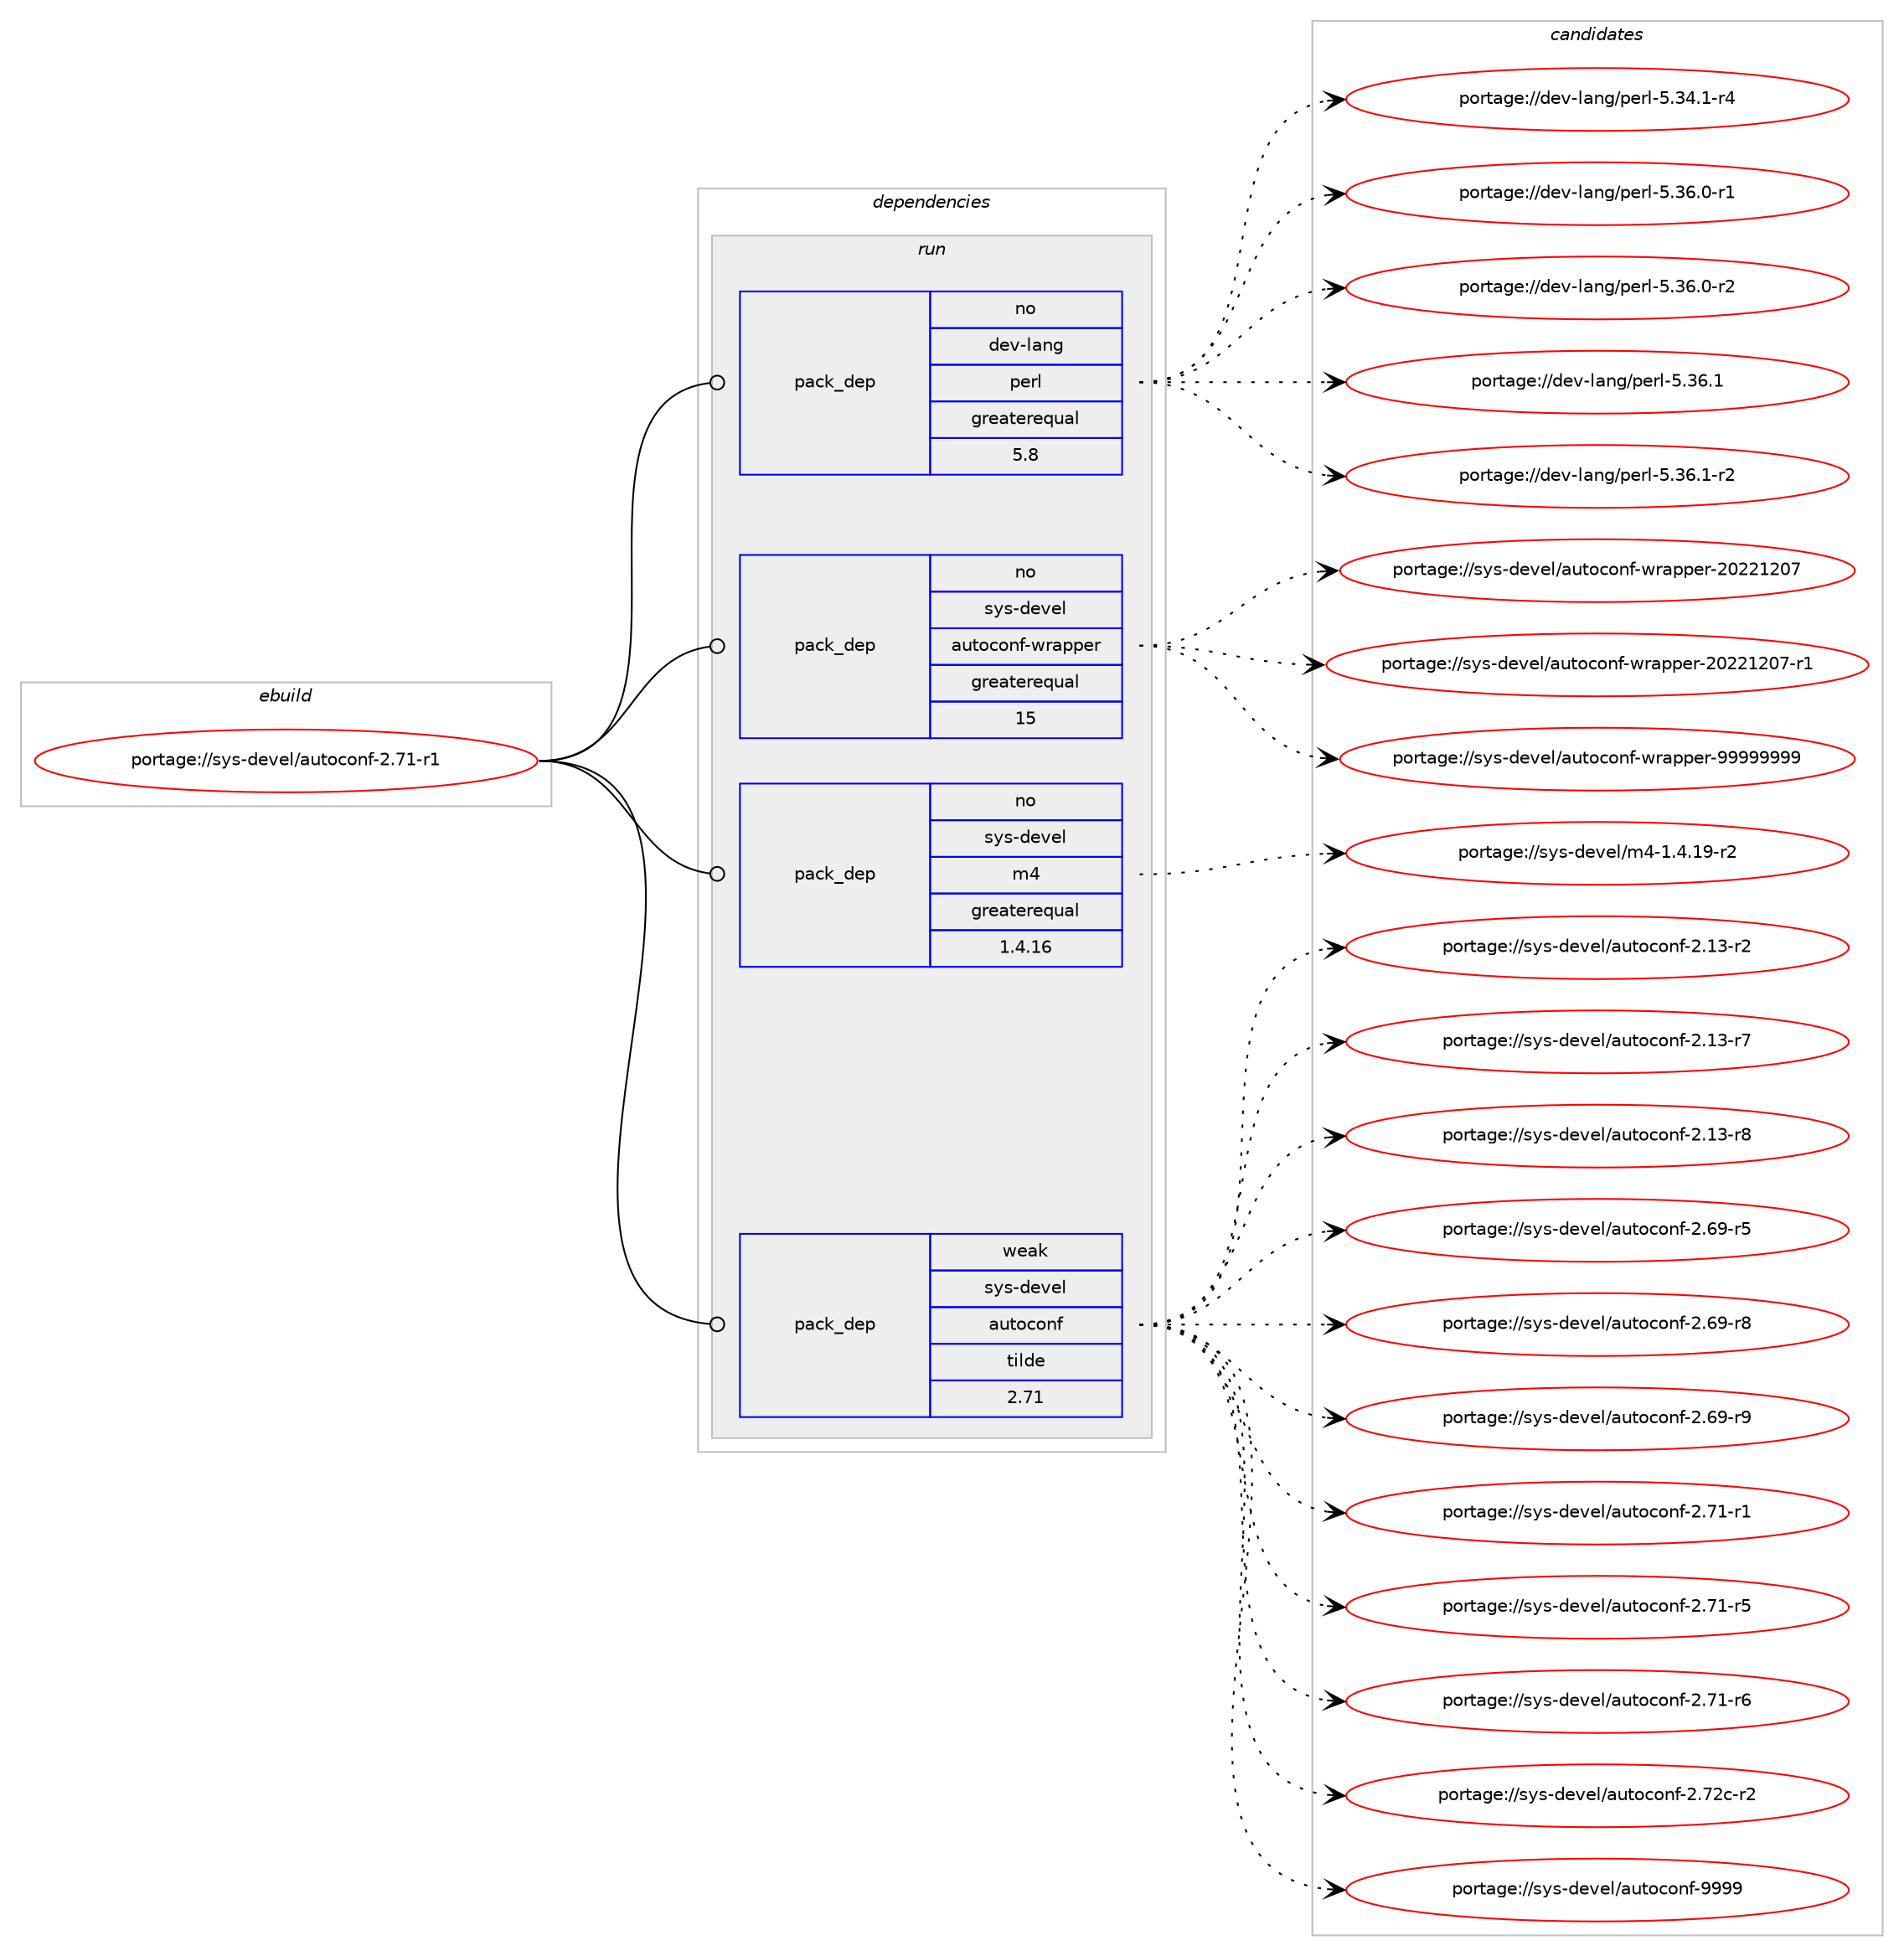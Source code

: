 digraph prolog {

# *************
# Graph options
# *************

newrank=true;
concentrate=true;
compound=true;
graph [rankdir=LR,fontname=Helvetica,fontsize=10,ranksep=1.5];#, ranksep=2.5, nodesep=0.2];
edge  [arrowhead=vee];
node  [fontname=Helvetica,fontsize=10];

# **********
# The ebuild
# **********

subgraph cluster_leftcol {
color=gray;
rank=same;
label=<<i>ebuild</i>>;
id [label="portage://sys-devel/autoconf-2.71-r1", color=red, width=4, href="../sys-devel/autoconf-2.71-r1.svg"];
}

# ****************
# The dependencies
# ****************

subgraph cluster_midcol {
color=gray;
label=<<i>dependencies</i>>;
subgraph cluster_compile {
fillcolor="#eeeeee";
style=filled;
label=<<i>compile</i>>;
}
subgraph cluster_compileandrun {
fillcolor="#eeeeee";
style=filled;
label=<<i>compile and run</i>>;
}
subgraph cluster_run {
fillcolor="#eeeeee";
style=filled;
label=<<i>run</i>>;
subgraph pack397 {
dependency1109 [label=<<TABLE BORDER="0" CELLBORDER="1" CELLSPACING="0" CELLPADDING="4" WIDTH="220"><TR><TD ROWSPAN="6" CELLPADDING="30">pack_dep</TD></TR><TR><TD WIDTH="110">no</TD></TR><TR><TD>dev-lang</TD></TR><TR><TD>perl</TD></TR><TR><TD>greaterequal</TD></TR><TR><TD>5.8</TD></TR></TABLE>>, shape=none, color=blue];
}
id:e -> dependency1109:w [weight=20,style="solid",arrowhead="odot"];
subgraph pack398 {
dependency1110 [label=<<TABLE BORDER="0" CELLBORDER="1" CELLSPACING="0" CELLPADDING="4" WIDTH="220"><TR><TD ROWSPAN="6" CELLPADDING="30">pack_dep</TD></TR><TR><TD WIDTH="110">no</TD></TR><TR><TD>sys-devel</TD></TR><TR><TD>autoconf-wrapper</TD></TR><TR><TD>greaterequal</TD></TR><TR><TD>15</TD></TR></TABLE>>, shape=none, color=blue];
}
id:e -> dependency1110:w [weight=20,style="solid",arrowhead="odot"];
# *** BEGIN UNKNOWN DEPENDENCY TYPE (TODO) ***
# id -> package_dependency(portage://sys-devel/autoconf-2.71-r1,run,no,sys-devel,gnuconfig,none,[,,],[],[])
# *** END UNKNOWN DEPENDENCY TYPE (TODO) ***

subgraph pack399 {
dependency1111 [label=<<TABLE BORDER="0" CELLBORDER="1" CELLSPACING="0" CELLPADDING="4" WIDTH="220"><TR><TD ROWSPAN="6" CELLPADDING="30">pack_dep</TD></TR><TR><TD WIDTH="110">no</TD></TR><TR><TD>sys-devel</TD></TR><TR><TD>m4</TD></TR><TR><TD>greaterequal</TD></TR><TR><TD>1.4.16</TD></TR></TABLE>>, shape=none, color=blue];
}
id:e -> dependency1111:w [weight=20,style="solid",arrowhead="odot"];
subgraph pack400 {
dependency1112 [label=<<TABLE BORDER="0" CELLBORDER="1" CELLSPACING="0" CELLPADDING="4" WIDTH="220"><TR><TD ROWSPAN="6" CELLPADDING="30">pack_dep</TD></TR><TR><TD WIDTH="110">weak</TD></TR><TR><TD>sys-devel</TD></TR><TR><TD>autoconf</TD></TR><TR><TD>tilde</TD></TR><TR><TD>2.71</TD></TR></TABLE>>, shape=none, color=blue];
}
id:e -> dependency1112:w [weight=20,style="solid",arrowhead="odot"];
}
}

# **************
# The candidates
# **************

subgraph cluster_choices {
rank=same;
color=gray;
label=<<i>candidates</i>>;

subgraph choice397 {
color=black;
nodesep=1;
choice100101118451089711010347112101114108455346515246494511452 [label="portage://dev-lang/perl-5.34.1-r4", color=red, width=4,href="../dev-lang/perl-5.34.1-r4.svg"];
choice100101118451089711010347112101114108455346515446484511449 [label="portage://dev-lang/perl-5.36.0-r1", color=red, width=4,href="../dev-lang/perl-5.36.0-r1.svg"];
choice100101118451089711010347112101114108455346515446484511450 [label="portage://dev-lang/perl-5.36.0-r2", color=red, width=4,href="../dev-lang/perl-5.36.0-r2.svg"];
choice10010111845108971101034711210111410845534651544649 [label="portage://dev-lang/perl-5.36.1", color=red, width=4,href="../dev-lang/perl-5.36.1.svg"];
choice100101118451089711010347112101114108455346515446494511450 [label="portage://dev-lang/perl-5.36.1-r2", color=red, width=4,href="../dev-lang/perl-5.36.1-r2.svg"];
dependency1109:e -> choice100101118451089711010347112101114108455346515246494511452:w [style=dotted,weight="100"];
dependency1109:e -> choice100101118451089711010347112101114108455346515446484511449:w [style=dotted,weight="100"];
dependency1109:e -> choice100101118451089711010347112101114108455346515446484511450:w [style=dotted,weight="100"];
dependency1109:e -> choice10010111845108971101034711210111410845534651544649:w [style=dotted,weight="100"];
dependency1109:e -> choice100101118451089711010347112101114108455346515446494511450:w [style=dotted,weight="100"];
}
subgraph choice398 {
color=black;
nodesep=1;
choice115121115451001011181011084797117116111991111101024511911497112112101114455048505049504855 [label="portage://sys-devel/autoconf-wrapper-20221207", color=red, width=4,href="../sys-devel/autoconf-wrapper-20221207.svg"];
choice1151211154510010111810110847971171161119911111010245119114971121121011144550485050495048554511449 [label="portage://sys-devel/autoconf-wrapper-20221207-r1", color=red, width=4,href="../sys-devel/autoconf-wrapper-20221207-r1.svg"];
choice115121115451001011181011084797117116111991111101024511911497112112101114455757575757575757 [label="portage://sys-devel/autoconf-wrapper-99999999", color=red, width=4,href="../sys-devel/autoconf-wrapper-99999999.svg"];
dependency1110:e -> choice115121115451001011181011084797117116111991111101024511911497112112101114455048505049504855:w [style=dotted,weight="100"];
dependency1110:e -> choice1151211154510010111810110847971171161119911111010245119114971121121011144550485050495048554511449:w [style=dotted,weight="100"];
dependency1110:e -> choice115121115451001011181011084797117116111991111101024511911497112112101114455757575757575757:w [style=dotted,weight="100"];
}
subgraph choice399 {
color=black;
nodesep=1;
choice115121115451001011181011084710952454946524649574511450 [label="portage://sys-devel/m4-1.4.19-r2", color=red, width=4,href="../sys-devel/m4-1.4.19-r2.svg"];
dependency1111:e -> choice115121115451001011181011084710952454946524649574511450:w [style=dotted,weight="100"];
}
subgraph choice400 {
color=black;
nodesep=1;
choice1151211154510010111810110847971171161119911111010245504649514511450 [label="portage://sys-devel/autoconf-2.13-r2", color=red, width=4,href="../sys-devel/autoconf-2.13-r2.svg"];
choice1151211154510010111810110847971171161119911111010245504649514511455 [label="portage://sys-devel/autoconf-2.13-r7", color=red, width=4,href="../sys-devel/autoconf-2.13-r7.svg"];
choice1151211154510010111810110847971171161119911111010245504649514511456 [label="portage://sys-devel/autoconf-2.13-r8", color=red, width=4,href="../sys-devel/autoconf-2.13-r8.svg"];
choice1151211154510010111810110847971171161119911111010245504654574511453 [label="portage://sys-devel/autoconf-2.69-r5", color=red, width=4,href="../sys-devel/autoconf-2.69-r5.svg"];
choice1151211154510010111810110847971171161119911111010245504654574511456 [label="portage://sys-devel/autoconf-2.69-r8", color=red, width=4,href="../sys-devel/autoconf-2.69-r8.svg"];
choice1151211154510010111810110847971171161119911111010245504654574511457 [label="portage://sys-devel/autoconf-2.69-r9", color=red, width=4,href="../sys-devel/autoconf-2.69-r9.svg"];
choice1151211154510010111810110847971171161119911111010245504655494511449 [label="portage://sys-devel/autoconf-2.71-r1", color=red, width=4,href="../sys-devel/autoconf-2.71-r1.svg"];
choice1151211154510010111810110847971171161119911111010245504655494511453 [label="portage://sys-devel/autoconf-2.71-r5", color=red, width=4,href="../sys-devel/autoconf-2.71-r5.svg"];
choice1151211154510010111810110847971171161119911111010245504655494511454 [label="portage://sys-devel/autoconf-2.71-r6", color=red, width=4,href="../sys-devel/autoconf-2.71-r6.svg"];
choice115121115451001011181011084797117116111991111101024550465550994511450 [label="portage://sys-devel/autoconf-2.72c-r2", color=red, width=4,href="../sys-devel/autoconf-2.72c-r2.svg"];
choice115121115451001011181011084797117116111991111101024557575757 [label="portage://sys-devel/autoconf-9999", color=red, width=4,href="../sys-devel/autoconf-9999.svg"];
dependency1112:e -> choice1151211154510010111810110847971171161119911111010245504649514511450:w [style=dotted,weight="100"];
dependency1112:e -> choice1151211154510010111810110847971171161119911111010245504649514511455:w [style=dotted,weight="100"];
dependency1112:e -> choice1151211154510010111810110847971171161119911111010245504649514511456:w [style=dotted,weight="100"];
dependency1112:e -> choice1151211154510010111810110847971171161119911111010245504654574511453:w [style=dotted,weight="100"];
dependency1112:e -> choice1151211154510010111810110847971171161119911111010245504654574511456:w [style=dotted,weight="100"];
dependency1112:e -> choice1151211154510010111810110847971171161119911111010245504654574511457:w [style=dotted,weight="100"];
dependency1112:e -> choice1151211154510010111810110847971171161119911111010245504655494511449:w [style=dotted,weight="100"];
dependency1112:e -> choice1151211154510010111810110847971171161119911111010245504655494511453:w [style=dotted,weight="100"];
dependency1112:e -> choice1151211154510010111810110847971171161119911111010245504655494511454:w [style=dotted,weight="100"];
dependency1112:e -> choice115121115451001011181011084797117116111991111101024550465550994511450:w [style=dotted,weight="100"];
dependency1112:e -> choice115121115451001011181011084797117116111991111101024557575757:w [style=dotted,weight="100"];
}
}

}
